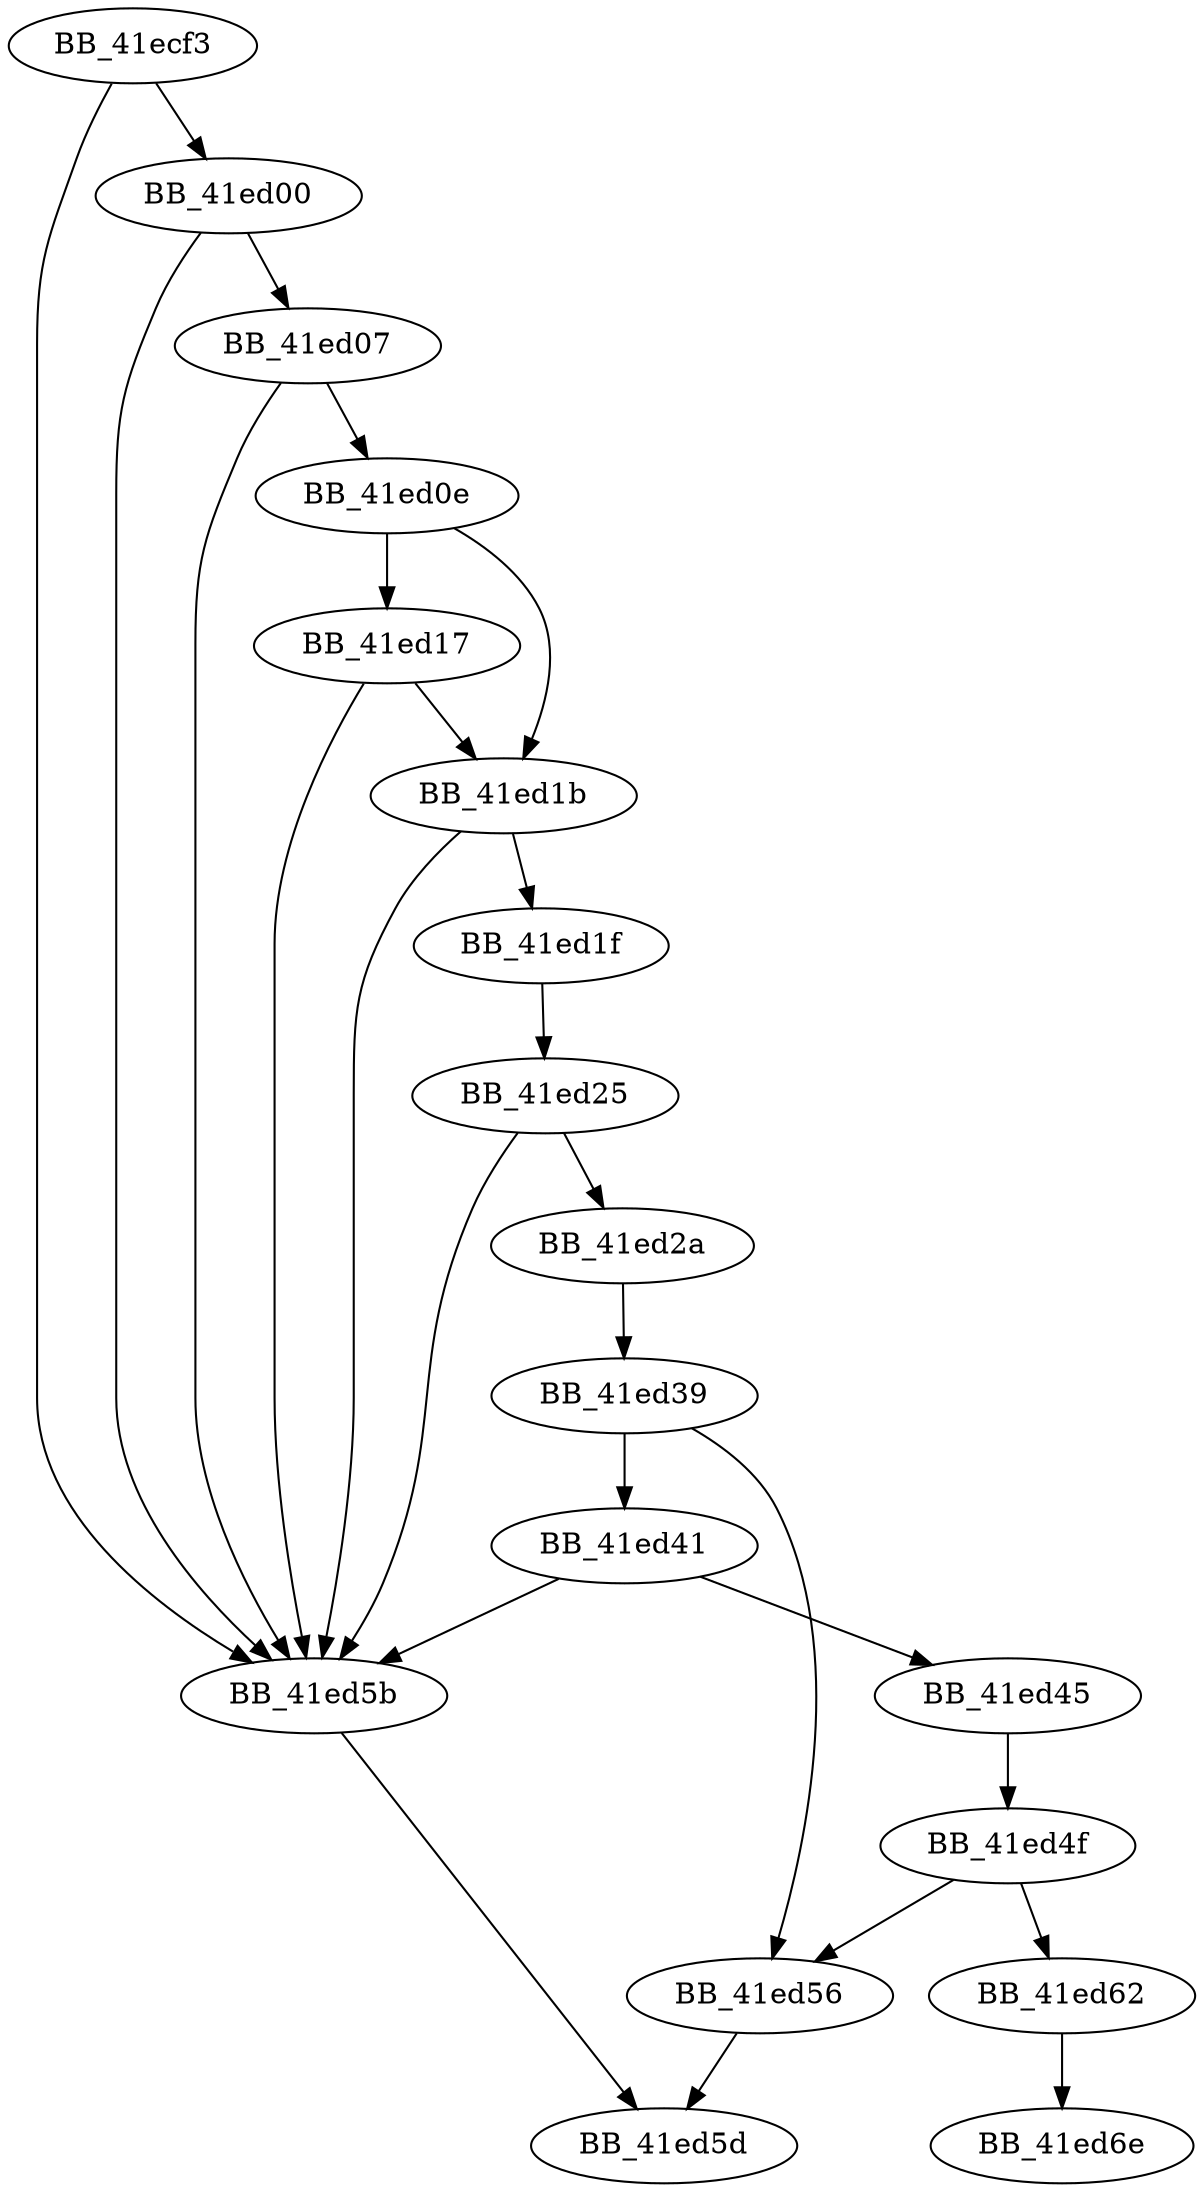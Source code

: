 DiGraph ___crtDownlevelLCIDToLocaleName{
BB_41ecf3->BB_41ed00
BB_41ecf3->BB_41ed5b
BB_41ed00->BB_41ed07
BB_41ed00->BB_41ed5b
BB_41ed07->BB_41ed0e
BB_41ed07->BB_41ed5b
BB_41ed0e->BB_41ed17
BB_41ed0e->BB_41ed1b
BB_41ed17->BB_41ed1b
BB_41ed17->BB_41ed5b
BB_41ed1b->BB_41ed1f
BB_41ed1b->BB_41ed5b
BB_41ed1f->BB_41ed25
BB_41ed25->BB_41ed2a
BB_41ed25->BB_41ed5b
BB_41ed2a->BB_41ed39
BB_41ed39->BB_41ed41
BB_41ed39->BB_41ed56
BB_41ed41->BB_41ed45
BB_41ed41->BB_41ed5b
BB_41ed45->BB_41ed4f
BB_41ed4f->BB_41ed56
BB_41ed4f->BB_41ed62
BB_41ed56->BB_41ed5d
BB_41ed5b->BB_41ed5d
BB_41ed62->BB_41ed6e
}
